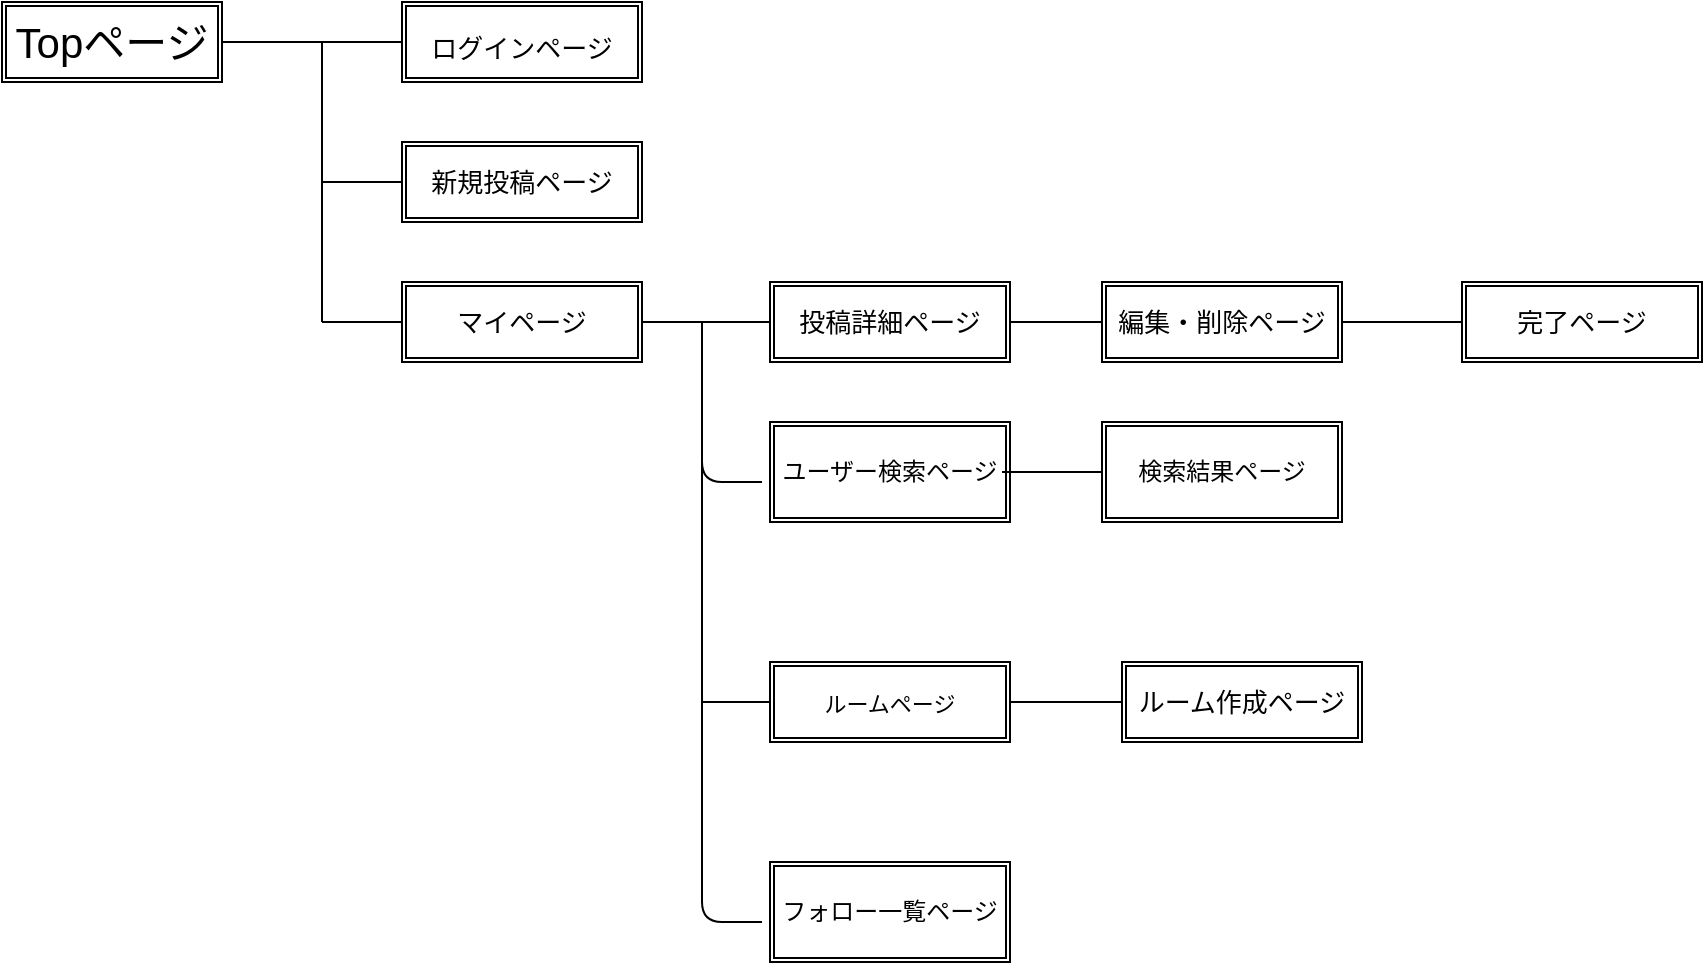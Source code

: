 <mxfile>
    <diagram id="DqX409SelhXYqDKJAGk2" name="ページ1">
        <mxGraphModel dx="216" dy="515" grid="1" gridSize="10" guides="1" tooltips="1" connect="1" arrows="1" fold="1" page="1" pageScale="1" pageWidth="827" pageHeight="1169" math="0" shadow="0">
            <root>
                <mxCell id="0"/>
                <mxCell id="1" parent="0"/>
                <mxCell id="4" value="&lt;font style=&quot;font-size: 21px;&quot;&gt;Topページ&lt;/font&gt;" style="shape=ext;double=1;rounded=0;whiteSpace=wrap;html=1;shadow=0;fontSize=23;" parent="1" vertex="1">
                    <mxGeometry x="30" y="50" width="110" height="40" as="geometry"/>
                </mxCell>
                <mxCell id="5" value="&lt;font style=&quot;font-size: 13px;&quot;&gt;ログインページ&lt;/font&gt;" style="shape=ext;double=1;rounded=0;whiteSpace=wrap;html=1;shadow=0;fontSize=21;" parent="1" vertex="1">
                    <mxGeometry x="230" y="50" width="120" height="40" as="geometry"/>
                </mxCell>
                <mxCell id="6" value="新規投稿ページ" style="shape=ext;double=1;rounded=0;whiteSpace=wrap;html=1;shadow=0;fontSize=13;" parent="1" vertex="1">
                    <mxGeometry x="230" y="120" width="120" height="40" as="geometry"/>
                </mxCell>
                <mxCell id="10" value="マイページ" style="shape=ext;double=1;rounded=0;whiteSpace=wrap;html=1;shadow=0;fontSize=13;" parent="1" vertex="1">
                    <mxGeometry x="230" y="190" width="120" height="40" as="geometry"/>
                </mxCell>
                <mxCell id="11" value="投稿詳細ページ" style="shape=ext;double=1;rounded=0;whiteSpace=wrap;html=1;shadow=0;fontSize=13;" parent="1" vertex="1">
                    <mxGeometry x="414" y="190" width="120" height="40" as="geometry"/>
                </mxCell>
                <mxCell id="12" value="編集・削除ページ" style="shape=ext;double=1;rounded=0;whiteSpace=wrap;html=1;shadow=0;fontSize=13;" parent="1" vertex="1">
                    <mxGeometry x="580" y="190" width="120" height="40" as="geometry"/>
                </mxCell>
                <mxCell id="22" value="完了ページ" style="shape=ext;double=1;rounded=0;whiteSpace=wrap;html=1;shadow=0;fontSize=13;" parent="1" vertex="1">
                    <mxGeometry x="760" y="190" width="120" height="40" as="geometry"/>
                </mxCell>
                <mxCell id="25" value="ルーム作成ページ" style="shape=ext;double=1;rounded=0;whiteSpace=wrap;html=1;shadow=0;fontSize=13;" parent="1" vertex="1">
                    <mxGeometry x="590" y="380" width="120" height="40" as="geometry"/>
                </mxCell>
                <mxCell id="27" value="&lt;font style=&quot;font-size: 11px;&quot;&gt;ルームページ&lt;/font&gt;" style="shape=ext;double=1;rounded=0;whiteSpace=wrap;html=1;shadow=0;fontSize=13;" parent="1" vertex="1">
                    <mxGeometry x="414" y="380" width="120" height="40" as="geometry"/>
                </mxCell>
                <mxCell id="35" value="" style="endArrow=none;html=1;exitX=1;exitY=0.5;exitDx=0;exitDy=0;" parent="1" source="4" target="5" edge="1">
                    <mxGeometry width="50" height="50" relative="1" as="geometry">
                        <mxPoint x="190" y="95" as="sourcePoint"/>
                        <mxPoint x="240" y="45" as="targetPoint"/>
                    </mxGeometry>
                </mxCell>
                <mxCell id="36" value="" style="endArrow=none;html=1;" parent="1" edge="1">
                    <mxGeometry width="50" height="50" relative="1" as="geometry">
                        <mxPoint x="190" y="210" as="sourcePoint"/>
                        <mxPoint x="190" y="70" as="targetPoint"/>
                    </mxGeometry>
                </mxCell>
                <mxCell id="40" value="" style="endArrow=none;html=1;entryX=0;entryY=0.5;entryDx=0;entryDy=0;" parent="1" target="10" edge="1">
                    <mxGeometry width="50" height="50" relative="1" as="geometry">
                        <mxPoint x="190" y="210" as="sourcePoint"/>
                        <mxPoint x="430" y="300" as="targetPoint"/>
                    </mxGeometry>
                </mxCell>
                <mxCell id="42" value="" style="endArrow=none;html=1;" parent="1" target="6" edge="1">
                    <mxGeometry width="50" height="50" relative="1" as="geometry">
                        <mxPoint x="190" y="140" as="sourcePoint"/>
                        <mxPoint x="430" y="300" as="targetPoint"/>
                    </mxGeometry>
                </mxCell>
                <mxCell id="43" value="" style="endArrow=none;html=1;exitX=0;exitY=0.5;exitDx=0;exitDy=0;" parent="1" source="12" target="11" edge="1">
                    <mxGeometry width="50" height="50" relative="1" as="geometry">
                        <mxPoint x="380" y="350" as="sourcePoint"/>
                        <mxPoint x="430" y="300" as="targetPoint"/>
                    </mxGeometry>
                </mxCell>
                <mxCell id="44" value="" style="endArrow=none;html=1;entryX=1;entryY=0.5;entryDx=0;entryDy=0;exitX=0;exitY=0.5;exitDx=0;exitDy=0;" parent="1" source="11" target="10" edge="1">
                    <mxGeometry width="50" height="50" relative="1" as="geometry">
                        <mxPoint x="380" y="350" as="sourcePoint"/>
                        <mxPoint x="430" y="300" as="targetPoint"/>
                    </mxGeometry>
                </mxCell>
                <mxCell id="45" value="" style="endArrow=none;html=1;entryX=0;entryY=0.5;entryDx=0;entryDy=0;" parent="1" source="12" target="22" edge="1">
                    <mxGeometry width="50" height="50" relative="1" as="geometry">
                        <mxPoint x="380" y="350" as="sourcePoint"/>
                        <mxPoint x="430" y="300" as="targetPoint"/>
                    </mxGeometry>
                </mxCell>
                <mxCell id="47" value="ユーザー検索ページ" style="shape=ext;double=1;rounded=0;whiteSpace=wrap;html=1;" parent="1" vertex="1">
                    <mxGeometry x="414" y="260" width="120" height="50" as="geometry"/>
                </mxCell>
                <mxCell id="49" value="" style="endArrow=none;html=1;" parent="1" edge="1">
                    <mxGeometry width="50" height="50" relative="1" as="geometry">
                        <mxPoint x="410" y="290" as="sourcePoint"/>
                        <mxPoint x="380" y="210" as="targetPoint"/>
                        <Array as="points">
                            <mxPoint x="380" y="290"/>
                        </Array>
                    </mxGeometry>
                </mxCell>
                <mxCell id="50" value="検索結果ページ" style="shape=ext;double=1;rounded=0;whiteSpace=wrap;html=1;" parent="1" vertex="1">
                    <mxGeometry x="580" y="260" width="120" height="50" as="geometry"/>
                </mxCell>
                <mxCell id="52" value="" style="endArrow=none;html=1;" parent="1" target="50" edge="1">
                    <mxGeometry width="50" height="50" relative="1" as="geometry">
                        <mxPoint x="530" y="285" as="sourcePoint"/>
                        <mxPoint x="520" y="240" as="targetPoint"/>
                    </mxGeometry>
                </mxCell>
                <mxCell id="54" value="" style="endArrow=none;html=1;" parent="1" edge="1">
                    <mxGeometry width="50" height="50" relative="1" as="geometry">
                        <mxPoint x="380" y="400" as="sourcePoint"/>
                        <mxPoint x="380" y="210" as="targetPoint"/>
                    </mxGeometry>
                </mxCell>
                <mxCell id="55" value="" style="endArrow=none;html=1;entryX=0;entryY=0.5;entryDx=0;entryDy=0;" parent="1" target="27" edge="1">
                    <mxGeometry width="50" height="50" relative="1" as="geometry">
                        <mxPoint x="380" y="400" as="sourcePoint"/>
                        <mxPoint x="520" y="240" as="targetPoint"/>
                    </mxGeometry>
                </mxCell>
                <mxCell id="56" value="" style="endArrow=none;html=1;entryX=0;entryY=0.5;entryDx=0;entryDy=0;" parent="1" source="27" target="25" edge="1">
                    <mxGeometry width="50" height="50" relative="1" as="geometry">
                        <mxPoint x="470" y="290" as="sourcePoint"/>
                        <mxPoint x="520" y="240" as="targetPoint"/>
                    </mxGeometry>
                </mxCell>
                <mxCell id="57" value="" style="endArrow=none;html=1;" parent="1" edge="1">
                    <mxGeometry width="50" height="50" relative="1" as="geometry">
                        <mxPoint x="410" y="510" as="sourcePoint"/>
                        <mxPoint x="380" y="400" as="targetPoint"/>
                        <Array as="points">
                            <mxPoint x="380" y="510"/>
                        </Array>
                    </mxGeometry>
                </mxCell>
                <mxCell id="58" value="フォロー一覧ページ" style="shape=ext;double=1;rounded=0;whiteSpace=wrap;html=1;" parent="1" vertex="1">
                    <mxGeometry x="414" y="480" width="120" height="50" as="geometry"/>
                </mxCell>
            </root>
        </mxGraphModel>
    </diagram>
    <diagram id="upKbz82jhfGgjDAM5u8t" name="ページ2">
        <mxGraphModel dx="216" dy="515" grid="1" gridSize="10" guides="1" tooltips="1" connect="1" arrows="1" fold="1" page="1" pageScale="1" pageWidth="827" pageHeight="1169" math="0" shadow="0">
            <root>
                <mxCell id="0"/>
                <mxCell id="1" parent="0"/>
                <mxCell id="iEwaroOhcTqGDglH_N_u-66" value="&lt;div style=&quot;text-align: right;&quot;&gt;&lt;span style=&quot;font-size: 15px; font-weight: normal; background-color: initial;&quot;&gt;postsテーブル&lt;/span&gt;&lt;/div&gt;&lt;font style=&quot;&quot;&gt;&lt;div style=&quot;&quot;&gt;&lt;span style=&quot;font-size: 15px; font-weight: 400;&quot;&gt;&lt;br&gt;&lt;/span&gt;&lt;/div&gt;&lt;/font&gt;&lt;ul style=&quot;font-size: 15px;&quot;&gt;&lt;li style=&quot;&quot;&gt;&lt;font style=&quot;font-size: 15px; font-weight: normal;&quot;&gt;user&lt;/font&gt;&lt;/li&gt;&lt;li style=&quot;&quot;&gt;&lt;font style=&quot;font-size: 15px; font-weight: normal;&quot;&gt;title&lt;/font&gt;&lt;/li&gt;&lt;li style=&quot;&quot;&gt;&lt;font style=&quot;font-size: 15px; font-weight: normal;&quot;&gt;text_field&lt;/font&gt;&lt;/li&gt;&lt;li style=&quot;&quot;&gt;&lt;span style=&quot;font-weight: 400;&quot;&gt;text_tackle&lt;/span&gt;&lt;/li&gt;&lt;li style=&quot;&quot;&gt;&lt;font style=&quot;font-size: 15px; font-weight: normal;&quot;&gt;room_id&lt;/font&gt;&lt;/li&gt;&lt;/ul&gt;" style="text;strokeColor=default;fillColor=none;html=1;fontSize=24;fontStyle=1;verticalAlign=middle;align=left;rounded=0;" parent="1" vertex="1">
                    <mxGeometry x="90" y="180" width="190" height="220" as="geometry"/>
                </mxCell>
                <mxCell id="iEwaroOhcTqGDglH_N_u-67" value="&lt;div style=&quot;text-align: center;&quot;&gt;&lt;span style=&quot;font-size: 15px; font-weight: normal; background-color: initial;&quot;&gt;usersテーブル&lt;/span&gt;&lt;/div&gt;&lt;ul style=&quot;font-size: 14px;&quot;&gt;&lt;li style=&quot;font-size: 15px;&quot;&gt;&lt;font style=&quot;font-size: 15px; font-weight: normal;&quot;&gt;name&lt;/font&gt;&lt;/li&gt;&lt;li style=&quot;font-size: 15px;&quot;&gt;&lt;font style=&quot;font-size: 15px; font-weight: normal;&quot;&gt;email&lt;/font&gt;&lt;/li&gt;&lt;li style=&quot;text-align: center;&quot;&gt;&lt;span style=&quot;font-family: Roboto, RobotoDraft, Helvetica, Arial, sans-serif; font-weight: 400; background-color: rgb(0, 0, 0);&quot;&gt;&lt;font style=&quot;&quot; color=&quot;#ffffff&quot;&gt;e&lt;/font&gt;&lt;/span&gt;&lt;span style=&quot;font-family: Roboto, RobotoDraft, Helvetica, Arial, sans-serif; font-weight: 400; background-color: rgb(0, 0, 0);&quot;&gt;&lt;font style=&quot;&quot; color=&quot;#ffffff&quot;&gt;ncrypted_password&lt;/font&gt;&lt;/span&gt;&lt;br&gt;&lt;/li&gt;&lt;/ul&gt;" style="text;strokeColor=default;fillColor=none;html=1;fontSize=24;fontStyle=1;verticalAlign=middle;align=left;rounded=0;" parent="1" vertex="1">
                    <mxGeometry x="540" width="170" height="170" as="geometry"/>
                </mxCell>
                <mxCell id="iEwaroOhcTqGDglH_N_u-69" value="&lt;div style=&quot;text-align: center;&quot;&gt;roomsテーブル&lt;/div&gt;&lt;ul&gt;&lt;li&gt;name&lt;/li&gt;&lt;/ul&gt;" style="text;strokeColor=default;fillColor=none;html=1;fontSize=15;fontStyle=1;verticalAlign=middle;align=left;labelBackgroundColor=#18141D;shadow=0;rounded=0;" parent="1" vertex="1">
                    <mxGeometry x="360" y="440" width="200" height="210" as="geometry"/>
                </mxCell>
                <mxCell id="iEwaroOhcTqGDglH_N_u-71" value="" style="endArrow=none;html=1;exitX=1;exitY=0.393;exitDx=0;exitDy=0;exitPerimeter=0;" parent="1" source="iEwaroOhcTqGDglH_N_u-66" edge="1">
                    <mxGeometry width="50" height="50" relative="1" as="geometry">
                        <mxPoint x="380" y="250" as="sourcePoint"/>
                        <mxPoint x="539" y="114" as="targetPoint"/>
                    </mxGeometry>
                </mxCell>
                <mxCell id="iEwaroOhcTqGDglH_N_u-79" value="" style="endArrow=none;html=1;exitX=1;exitY=0.5;exitDx=0;exitDy=0;" parent="1" source="iEwaroOhcTqGDglH_N_u-66" edge="1">
                    <mxGeometry width="50" height="50" relative="1" as="geometry">
                        <mxPoint x="380" y="250" as="sourcePoint"/>
                        <mxPoint x="320" y="250" as="targetPoint"/>
                    </mxGeometry>
                </mxCell>
                <mxCell id="iEwaroOhcTqGDglH_N_u-80" value="" style="endArrow=none;html=1;entryX=1.005;entryY=0.311;entryDx=0;entryDy=0;entryPerimeter=0;" parent="1" target="iEwaroOhcTqGDglH_N_u-66" edge="1">
                    <mxGeometry width="50" height="50" relative="1" as="geometry">
                        <mxPoint x="320" y="238" as="sourcePoint"/>
                        <mxPoint x="212" y="66" as="targetPoint"/>
                    </mxGeometry>
                </mxCell>
                <mxCell id="iEwaroOhcTqGDglH_N_u-85" value="" style="endArrow=none;html=1;" parent="1" target="iEwaroOhcTqGDglH_N_u-66" edge="1">
                    <mxGeometry width="50" height="50" relative="1" as="geometry">
                        <mxPoint x="240" y="180" as="sourcePoint"/>
                        <mxPoint x="430" y="200" as="targetPoint"/>
                    </mxGeometry>
                </mxCell>
                <mxCell id="w2LNHCQJyAg-MvWQ6Brg-1" value="&lt;div style=&quot;text-align: center;&quot;&gt;&lt;span style=&quot;background-color: initial;&quot;&gt;users_roomsテーブル&lt;/span&gt;&lt;/div&gt;&lt;ul&gt;&lt;li&gt;room_id&lt;/li&gt;&lt;li&gt;user_id&lt;/li&gt;&lt;/ul&gt;" style="rounded=0;whiteSpace=wrap;html=1;align=left;" parent="1" vertex="1">
                    <mxGeometry x="500" y="250" width="140" height="110" as="geometry"/>
                </mxCell>
                <mxCell id="w2LNHCQJyAg-MvWQ6Brg-3" value="" style="endArrow=none;html=1;entryX=0.407;entryY=1.009;entryDx=0;entryDy=0;entryPerimeter=0;" parent="1" source="w2LNHCQJyAg-MvWQ6Brg-1" target="iEwaroOhcTqGDglH_N_u-67" edge="1">
                    <mxGeometry width="50" height="50" relative="1" as="geometry">
                        <mxPoint x="390" y="290" as="sourcePoint"/>
                        <mxPoint x="440" y="240" as="targetPoint"/>
                    </mxGeometry>
                </mxCell>
                <mxCell id="w2LNHCQJyAg-MvWQ6Brg-7" value="" style="endArrow=none;html=1;entryX=0.4;entryY=1.014;entryDx=0;entryDy=0;exitX=0.75;exitY=0;exitDx=0;exitDy=0;entryPerimeter=0;" parent="1" source="iEwaroOhcTqGDglH_N_u-69" target="w2LNHCQJyAg-MvWQ6Brg-1" edge="1">
                    <mxGeometry width="50" height="50" relative="1" as="geometry">
                        <mxPoint x="390" y="290" as="sourcePoint"/>
                        <mxPoint x="440" y="240" as="targetPoint"/>
                    </mxGeometry>
                </mxCell>
                <mxCell id="w2LNHCQJyAg-MvWQ6Brg-8" value="" style="endArrow=none;html=1;entryX=1;entryY=0.5;entryDx=0;entryDy=0;exitX=1.005;exitY=0.555;exitDx=0;exitDy=0;exitPerimeter=0;" parent="1" source="iEwaroOhcTqGDglH_N_u-69" target="iEwaroOhcTqGDglH_N_u-67" edge="1">
                    <mxGeometry width="50" height="50" relative="1" as="geometry">
                        <mxPoint x="390" y="350" as="sourcePoint"/>
                        <mxPoint x="440" y="300" as="targetPoint"/>
                        <Array as="points">
                            <mxPoint x="790" y="600"/>
                            <mxPoint x="790" y="85"/>
                        </Array>
                    </mxGeometry>
                </mxCell>
                <mxCell id="w2LNHCQJyAg-MvWQ6Brg-9" value="" style="endArrow=none;html=1;exitX=1.005;exitY=0.46;exitDx=0;exitDy=0;exitPerimeter=0;" parent="1" source="iEwaroOhcTqGDglH_N_u-69" edge="1">
                    <mxGeometry width="50" height="50" relative="1" as="geometry">
                        <mxPoint x="390" y="350" as="sourcePoint"/>
                        <mxPoint x="610" y="570" as="targetPoint"/>
                    </mxGeometry>
                </mxCell>
                <mxCell id="w2LNHCQJyAg-MvWQ6Brg-10" value="" style="endArrow=none;html=1;exitX=1;exitY=0.676;exitDx=0;exitDy=0;exitPerimeter=0;" parent="1" source="iEwaroOhcTqGDglH_N_u-69" edge="1">
                    <mxGeometry width="50" height="50" relative="1" as="geometry">
                        <mxPoint x="390" y="350" as="sourcePoint"/>
                        <mxPoint x="610" y="570" as="targetPoint"/>
                    </mxGeometry>
                </mxCell>
                <mxCell id="w2LNHCQJyAg-MvWQ6Brg-11" value="" style="endArrow=none;html=1;entryX=0.75;entryY=0;entryDx=0;entryDy=0;" parent="1" target="w2LNHCQJyAg-MvWQ6Brg-1" edge="1">
                    <mxGeometry width="50" height="50" relative="1" as="geometry">
                        <mxPoint x="590" y="230" as="sourcePoint"/>
                        <mxPoint x="440" y="300" as="targetPoint"/>
                    </mxGeometry>
                </mxCell>
                <mxCell id="w2LNHCQJyAg-MvWQ6Brg-12" value="" style="endArrow=none;html=1;exitX=0.443;exitY=-0.005;exitDx=0;exitDy=0;exitPerimeter=0;" parent="1" source="w2LNHCQJyAg-MvWQ6Brg-1" edge="1">
                    <mxGeometry width="50" height="50" relative="1" as="geometry">
                        <mxPoint x="390" y="350" as="sourcePoint"/>
                        <mxPoint x="590" y="230" as="targetPoint"/>
                    </mxGeometry>
                </mxCell>
                <mxCell id="w2LNHCQJyAg-MvWQ6Brg-13" value="" style="endArrow=none;html=1;exitX=0.25;exitY=1;exitDx=0;exitDy=0;" parent="1" source="w2LNHCQJyAg-MvWQ6Brg-1" edge="1">
                    <mxGeometry width="50" height="50" relative="1" as="geometry">
                        <mxPoint x="390" y="350" as="sourcePoint"/>
                        <mxPoint x="540" y="390" as="targetPoint"/>
                    </mxGeometry>
                </mxCell>
                <mxCell id="w2LNHCQJyAg-MvWQ6Brg-14" value="" style="endArrow=none;html=1;exitX=0.571;exitY=1.032;exitDx=0;exitDy=0;exitPerimeter=0;" parent="1" source="w2LNHCQJyAg-MvWQ6Brg-1" edge="1">
                    <mxGeometry width="50" height="50" relative="1" as="geometry">
                        <mxPoint x="390" y="350" as="sourcePoint"/>
                        <mxPoint x="540" y="390" as="targetPoint"/>
                    </mxGeometry>
                </mxCell>
                <mxCell id="w2LNHCQJyAg-MvWQ6Brg-15" value="" style="endArrow=none;html=1;" parent="1" edge="1">
                    <mxGeometry width="50" height="50" relative="1" as="geometry">
                        <mxPoint x="710" y="110" as="sourcePoint"/>
                        <mxPoint x="750" y="90" as="targetPoint"/>
                    </mxGeometry>
                </mxCell>
                <mxCell id="w2LNHCQJyAg-MvWQ6Brg-16" value="" style="endArrow=none;html=1;exitX=1;exitY=0.379;exitDx=0;exitDy=0;exitPerimeter=0;" parent="1" source="iEwaroOhcTqGDglH_N_u-67" edge="1">
                    <mxGeometry width="50" height="50" relative="1" as="geometry">
                        <mxPoint x="390" y="350" as="sourcePoint"/>
                        <mxPoint x="750" y="85" as="targetPoint"/>
                    </mxGeometry>
                </mxCell>
                <mxCell id="JsD9wuEN6rhkhBBTqOko-1" value="followsテーブル&lt;br&gt;&lt;ul&gt;&lt;li style=&quot;text-align: left;&quot;&gt;follower_id&lt;/li&gt;&lt;li style=&quot;text-align: left;&quot;&gt;followed_id&lt;/li&gt;&lt;/ul&gt;" style="rounded=0;whiteSpace=wrap;html=1;align=center;" parent="1" vertex="1">
                    <mxGeometry x="130" y="10" width="100" height="110" as="geometry"/>
                </mxCell>
                <mxCell id="JsD9wuEN6rhkhBBTqOko-2" value="" style="endArrow=none;html=1;entryX=0;entryY=0.25;entryDx=0;entryDy=0;exitX=1;exitY=0.25;exitDx=0;exitDy=0;" parent="1" source="JsD9wuEN6rhkhBBTqOko-1" target="iEwaroOhcTqGDglH_N_u-67" edge="1">
                    <mxGeometry width="50" height="50" relative="1" as="geometry">
                        <mxPoint x="280" y="50" as="sourcePoint"/>
                        <mxPoint x="440" y="280" as="targetPoint"/>
                    </mxGeometry>
                </mxCell>
                <mxCell id="JsD9wuEN6rhkhBBTqOko-3" value="" style="endArrow=none;html=1;entryX=0.43;entryY=-0.005;entryDx=0;entryDy=0;entryPerimeter=0;exitX=0.995;exitY=0.677;exitDx=0;exitDy=0;exitPerimeter=0;" parent="1" source="iEwaroOhcTqGDglH_N_u-66" target="iEwaroOhcTqGDglH_N_u-69" edge="1">
                    <mxGeometry width="50" height="50" relative="1" as="geometry">
                        <mxPoint x="390" y="330" as="sourcePoint"/>
                        <mxPoint x="440" y="280" as="targetPoint"/>
                    </mxGeometry>
                </mxCell>
                <mxCell id="JsD9wuEN6rhkhBBTqOko-4" value="" style="endArrow=none;html=1;entryX=1.005;entryY=0.818;entryDx=0;entryDy=0;entryPerimeter=0;" parent="1" target="iEwaroOhcTqGDglH_N_u-66" edge="1">
                    <mxGeometry width="50" height="50" relative="1" as="geometry">
                        <mxPoint x="320" y="360" as="sourcePoint"/>
                        <mxPoint x="440" y="280" as="targetPoint"/>
                    </mxGeometry>
                </mxCell>
                <mxCell id="JsD9wuEN6rhkhBBTqOko-6" value="" style="endArrow=none;html=1;entryX=0.995;entryY=0.559;entryDx=0;entryDy=0;entryPerimeter=0;" parent="1" target="iEwaroOhcTqGDglH_N_u-66" edge="1">
                    <mxGeometry width="50" height="50" relative="1" as="geometry">
                        <mxPoint x="320" y="360" as="sourcePoint"/>
                        <mxPoint x="440" y="340" as="targetPoint"/>
                    </mxGeometry>
                </mxCell>
                <mxCell id="JsD9wuEN6rhkhBBTqOko-8" value="" style="endArrow=none;html=1;exitX=1;exitY=0.5;exitDx=0;exitDy=0;" parent="1" source="JsD9wuEN6rhkhBBTqOko-1" edge="1">
                    <mxGeometry width="50" height="50" relative="1" as="geometry">
                        <mxPoint x="270" y="170" as="sourcePoint"/>
                        <mxPoint x="250" y="40" as="targetPoint"/>
                    </mxGeometry>
                </mxCell>
                <mxCell id="JsD9wuEN6rhkhBBTqOko-9" value="" style="endArrow=none;html=1;entryX=1.04;entryY=0.127;entryDx=0;entryDy=0;entryPerimeter=0;" parent="1" target="JsD9wuEN6rhkhBBTqOko-1" edge="1">
                    <mxGeometry width="50" height="50" relative="1" as="geometry">
                        <mxPoint x="250" y="40" as="sourcePoint"/>
                        <mxPoint x="440" y="210" as="targetPoint"/>
                    </mxGeometry>
                </mxCell>
            </root>
        </mxGraphModel>
    </diagram>
</mxfile>